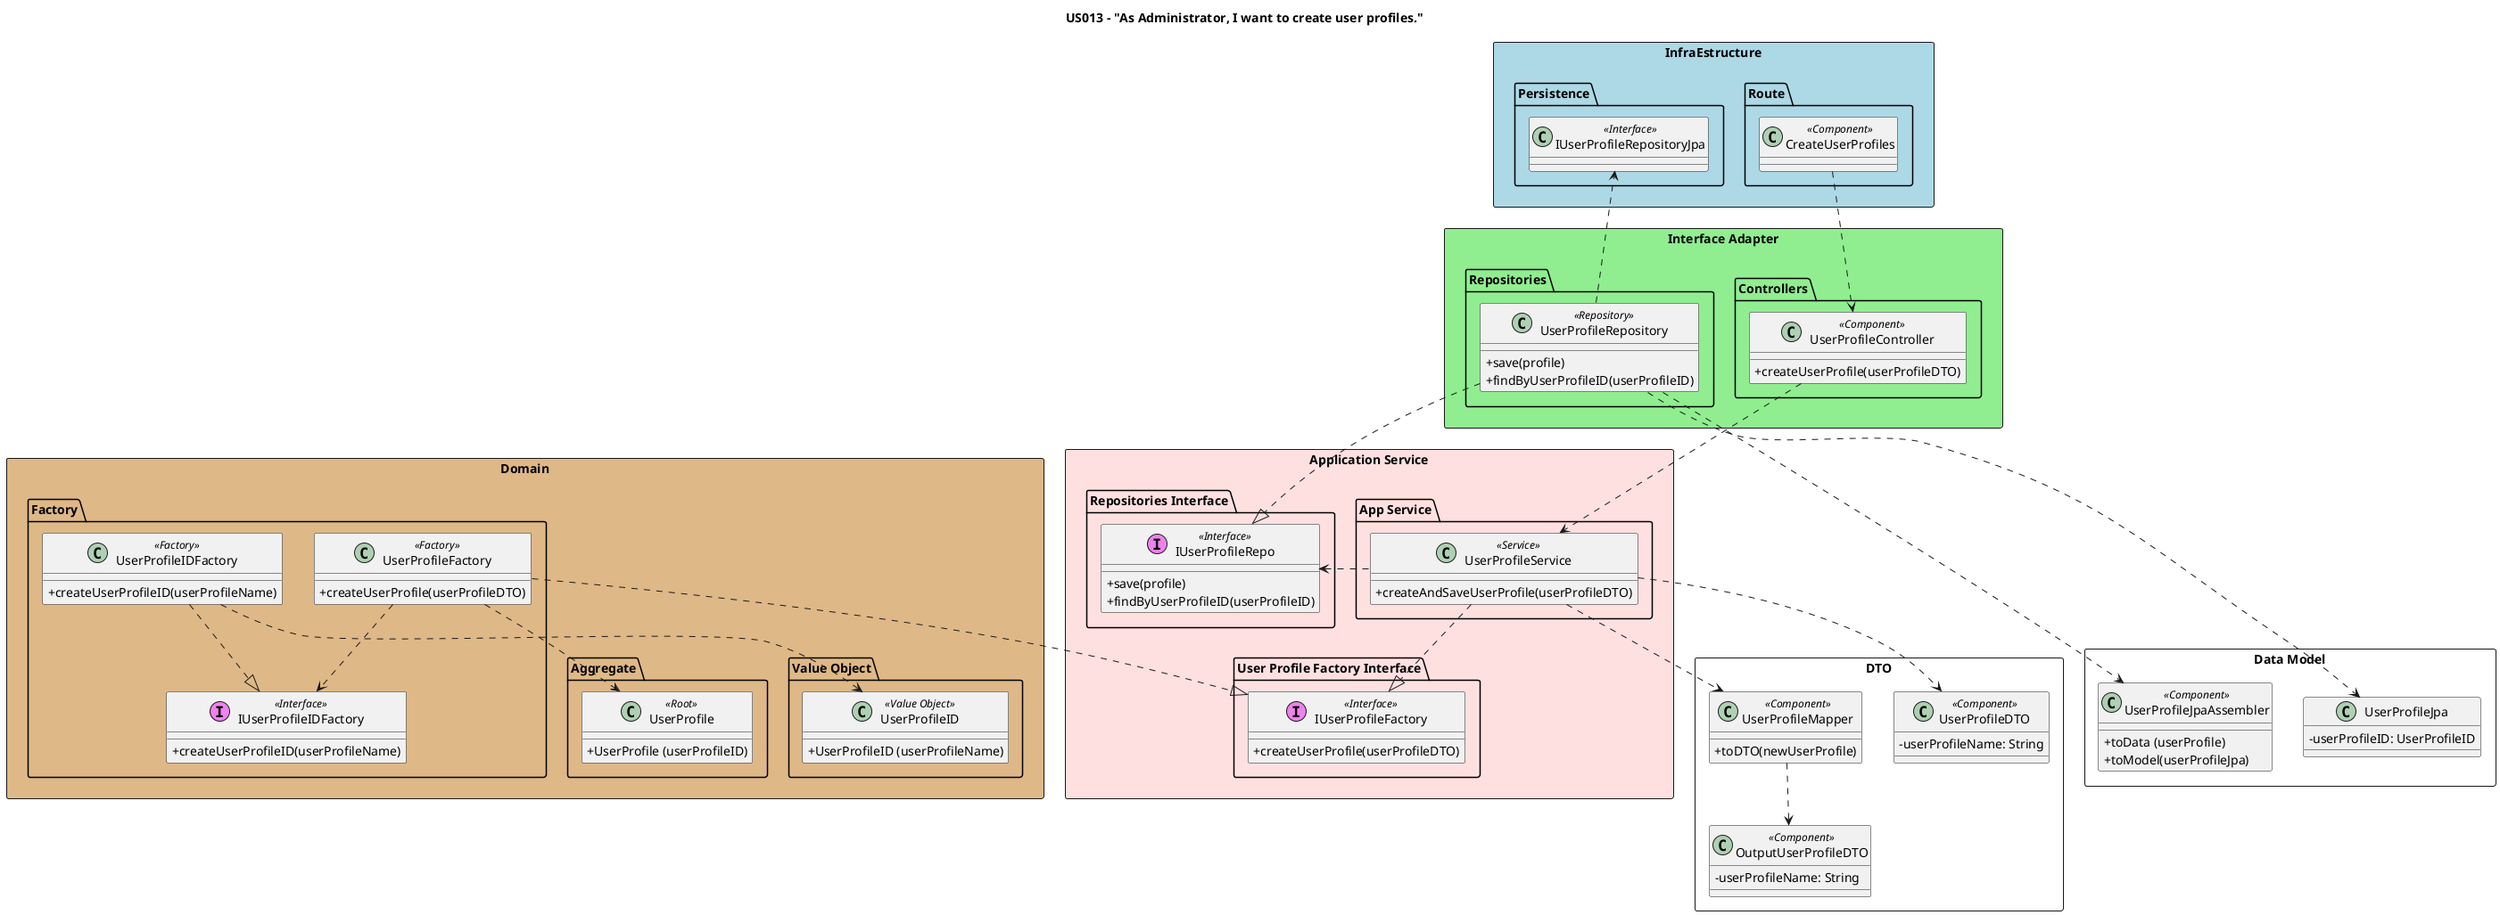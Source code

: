 @startuml

skinparam classAttributeIconSize 0

title US013 - "As Administrator, I want to create user profiles."

package "InfraEstructure" <<Rectangle>> #lightblue {
package "Route"{
    class "CreateUserProfiles" as route <<Component>>
    }

    package "Persistence" {
    class "IUserProfileRepositoryJpa" as jpa <<Interface>>
    }
}

package "Interface Adapter" <<Rectangle>> #lightgreen{
package "Controllers" <<Folder>>{
    class "UserProfileController" as ctrl <<Component>>{
     +createUserProfile(userProfileDTO)


    }
    }
    package "Repositories" <<Folder>>{
    class "UserProfileRepository" as uRepo <<Repository>>{

    +save(profile)
    +findByUserProfileID(userProfileID)

    }
}
}

package "DTO" <<Rectangle>>{
    class "UserProfileDTO" as dto <<Component>> {
    -userProfileName: String
    }


 class "OutputUserProfileDTO" as output <<Component>> {
     - userProfileName: String
    }

    class "UserProfileMapper" as mapper <<Component>> {
    +toDTO(newUserProfile)
    }

}

package "Application Service"<<Rectangle>> #implementation {
    package "App Service" {
        class "UserProfileService" as service <<Service>>{
        +createAndSaveUserProfile(userProfileDTO)
        }
    }
    package "Repositories Interface" {
        class "IUserProfileRepo" as iUserProfileRepo <<(I, Violet) Interface>> {
             +save(profile)
             +findByUserProfileID(userProfileID)
        }
    }
    package "User Profile Factory Interface" {
    class "IUserProfileFactory" as iUserProfileFactory <<(I, Violet) Interface>> {
            +createUserProfile(userProfileDTO)
            }
    }
}

package "Domain" <<Rectangle>>#burlywood  {
    package "Factory" {
        class "UserProfileFactory" as userProfileFactory <<Factory>> {
        +createUserProfile(userProfileDTO)
        }

        class "UserProfileIDFactory" as userProfileIDFactory <<Factory>> {
        +createUserProfileID(userProfileName)
        }
        class "IUserProfileIDFactory" as iUserProfileIDFactory <<(I, Violet) Interface>> {
        +createUserProfileID(userProfileName)
        }
    }

    package "Aggregate" {
        class "UserProfile" as userProfile <<Root>>{
            +UserProfile (userProfileID)
        }
    }
    package "Value Object"  {
        class "UserProfileID" as userProfileID <<Value Object>>{
        +UserProfileID (userProfileName)
        }
    }
}

    package "Data Model" <<Rectangle>>{
        class "UserProfileJpaAssembler" as assemblerjpa <<Component>> {
        +toData (userProfile)
        +toModel(userProfileJpa)
        }

        class "UserProfileJpa" as UPjpa {
        -userProfileID: UserProfileID
        }

route ..> ctrl
ctrl ..> service
uRepo ..|> iUserProfileRepo
service .left.> iUserProfileRepo
service ..|> iUserProfileFactory
service .down.> dto
service .down.> mapper
userProfileFactory ..|> iUserProfileFactory
userProfileIDFactory ..|> iUserProfileIDFactory
userProfileFactory ..> iUserProfileIDFactory
userProfileFactory ..> userProfile
userProfileIDFactory ..> userProfileID
uRepo ..> jpa
uRepo ...> assemblerjpa
uRepo ...> UPjpa
mapper ..> output





@enduml